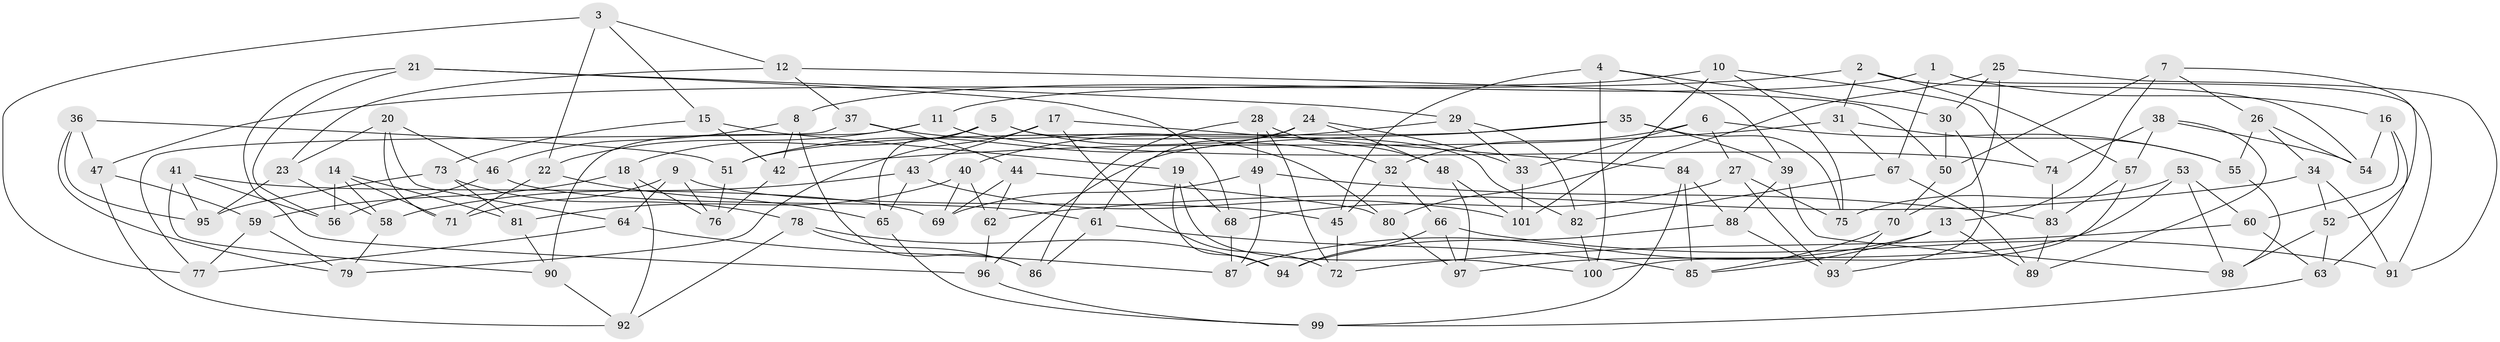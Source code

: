 // coarse degree distribution, {6: 0.5238095238095238, 4: 0.38095238095238093, 5: 0.07936507936507936, 3: 0.015873015873015872}
// Generated by graph-tools (version 1.1) at 2025/52/02/27/25 19:52:32]
// undirected, 101 vertices, 202 edges
graph export_dot {
graph [start="1"]
  node [color=gray90,style=filled];
  1;
  2;
  3;
  4;
  5;
  6;
  7;
  8;
  9;
  10;
  11;
  12;
  13;
  14;
  15;
  16;
  17;
  18;
  19;
  20;
  21;
  22;
  23;
  24;
  25;
  26;
  27;
  28;
  29;
  30;
  31;
  32;
  33;
  34;
  35;
  36;
  37;
  38;
  39;
  40;
  41;
  42;
  43;
  44;
  45;
  46;
  47;
  48;
  49;
  50;
  51;
  52;
  53;
  54;
  55;
  56;
  57;
  58;
  59;
  60;
  61;
  62;
  63;
  64;
  65;
  66;
  67;
  68;
  69;
  70;
  71;
  72;
  73;
  74;
  75;
  76;
  77;
  78;
  79;
  80;
  81;
  82;
  83;
  84;
  85;
  86;
  87;
  88;
  89;
  90;
  91;
  92;
  93;
  94;
  95;
  96;
  97;
  98;
  99;
  100;
  101;
  1 -- 8;
  1 -- 91;
  1 -- 16;
  1 -- 67;
  2 -- 54;
  2 -- 57;
  2 -- 31;
  2 -- 47;
  3 -- 15;
  3 -- 12;
  3 -- 77;
  3 -- 22;
  4 -- 45;
  4 -- 100;
  4 -- 30;
  4 -- 39;
  5 -- 82;
  5 -- 65;
  5 -- 32;
  5 -- 18;
  6 -- 55;
  6 -- 32;
  6 -- 27;
  6 -- 33;
  7 -- 13;
  7 -- 26;
  7 -- 52;
  7 -- 50;
  8 -- 46;
  8 -- 42;
  8 -- 86;
  9 -- 76;
  9 -- 64;
  9 -- 45;
  9 -- 71;
  10 -- 11;
  10 -- 75;
  10 -- 74;
  10 -- 101;
  11 -- 90;
  11 -- 22;
  11 -- 74;
  12 -- 37;
  12 -- 23;
  12 -- 50;
  13 -- 87;
  13 -- 89;
  13 -- 85;
  14 -- 71;
  14 -- 58;
  14 -- 56;
  14 -- 81;
  15 -- 42;
  15 -- 73;
  15 -- 19;
  16 -- 60;
  16 -- 63;
  16 -- 54;
  17 -- 84;
  17 -- 72;
  17 -- 43;
  17 -- 79;
  18 -- 92;
  18 -- 76;
  18 -- 59;
  19 -- 94;
  19 -- 68;
  19 -- 100;
  20 -- 23;
  20 -- 46;
  20 -- 64;
  20 -- 71;
  21 -- 96;
  21 -- 68;
  21 -- 56;
  21 -- 29;
  22 -- 65;
  22 -- 71;
  23 -- 95;
  23 -- 58;
  24 -- 48;
  24 -- 61;
  24 -- 51;
  24 -- 33;
  25 -- 91;
  25 -- 80;
  25 -- 30;
  25 -- 70;
  26 -- 54;
  26 -- 34;
  26 -- 55;
  27 -- 68;
  27 -- 75;
  27 -- 93;
  28 -- 72;
  28 -- 49;
  28 -- 48;
  28 -- 86;
  29 -- 82;
  29 -- 33;
  29 -- 40;
  30 -- 93;
  30 -- 50;
  31 -- 55;
  31 -- 67;
  31 -- 42;
  32 -- 66;
  32 -- 45;
  33 -- 101;
  34 -- 52;
  34 -- 91;
  34 -- 62;
  35 -- 39;
  35 -- 75;
  35 -- 51;
  35 -- 96;
  36 -- 79;
  36 -- 47;
  36 -- 51;
  36 -- 95;
  37 -- 80;
  37 -- 44;
  37 -- 77;
  38 -- 57;
  38 -- 54;
  38 -- 89;
  38 -- 74;
  39 -- 98;
  39 -- 88;
  40 -- 69;
  40 -- 62;
  40 -- 81;
  41 -- 56;
  41 -- 90;
  41 -- 95;
  41 -- 69;
  42 -- 76;
  43 -- 65;
  43 -- 101;
  43 -- 58;
  44 -- 62;
  44 -- 69;
  44 -- 80;
  45 -- 72;
  46 -- 56;
  46 -- 61;
  47 -- 59;
  47 -- 92;
  48 -- 97;
  48 -- 101;
  49 -- 87;
  49 -- 69;
  49 -- 83;
  50 -- 70;
  51 -- 76;
  52 -- 63;
  52 -- 98;
  53 -- 97;
  53 -- 60;
  53 -- 75;
  53 -- 98;
  55 -- 98;
  57 -- 100;
  57 -- 83;
  58 -- 79;
  59 -- 77;
  59 -- 79;
  60 -- 63;
  60 -- 72;
  61 -- 86;
  61 -- 85;
  62 -- 96;
  63 -- 99;
  64 -- 77;
  64 -- 87;
  65 -- 99;
  66 -- 91;
  66 -- 94;
  66 -- 97;
  67 -- 82;
  67 -- 89;
  68 -- 87;
  70 -- 93;
  70 -- 85;
  73 -- 95;
  73 -- 81;
  73 -- 78;
  74 -- 83;
  78 -- 86;
  78 -- 94;
  78 -- 92;
  80 -- 97;
  81 -- 90;
  82 -- 100;
  83 -- 89;
  84 -- 88;
  84 -- 85;
  84 -- 99;
  88 -- 94;
  88 -- 93;
  90 -- 92;
  96 -- 99;
}
